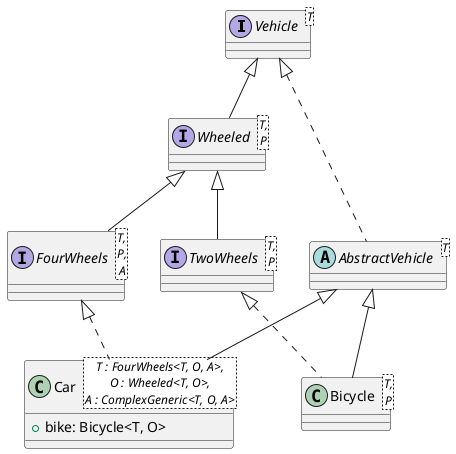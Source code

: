 @startuml
interface Vehicle<T> {
}

abstract class AbstractVehicle<T> {
}

class Bicycle<T,\nP> {
}

class Car<T : FourWheels<T, O, A>,\nO : Wheeled<T, O>,\nA : ComplexGeneric<T, O, A>> {
    +bike: Bicycle<T, O>
}

interface FourWheels<T,\nP,\nA> {
}

interface TwoWheels<T,\nP> {
}

interface Wheeled<T,\nP> {
}

Vehicle <|.. AbstractVehicle
AbstractVehicle <|-- Bicycle
TwoWheels <|.. Bicycle
AbstractVehicle <|-- Car
FourWheels <|.. Car
Wheeled <|-- FourWheels
Wheeled <|-- TwoWheels
Vehicle <|-- Wheeled
@enduml
